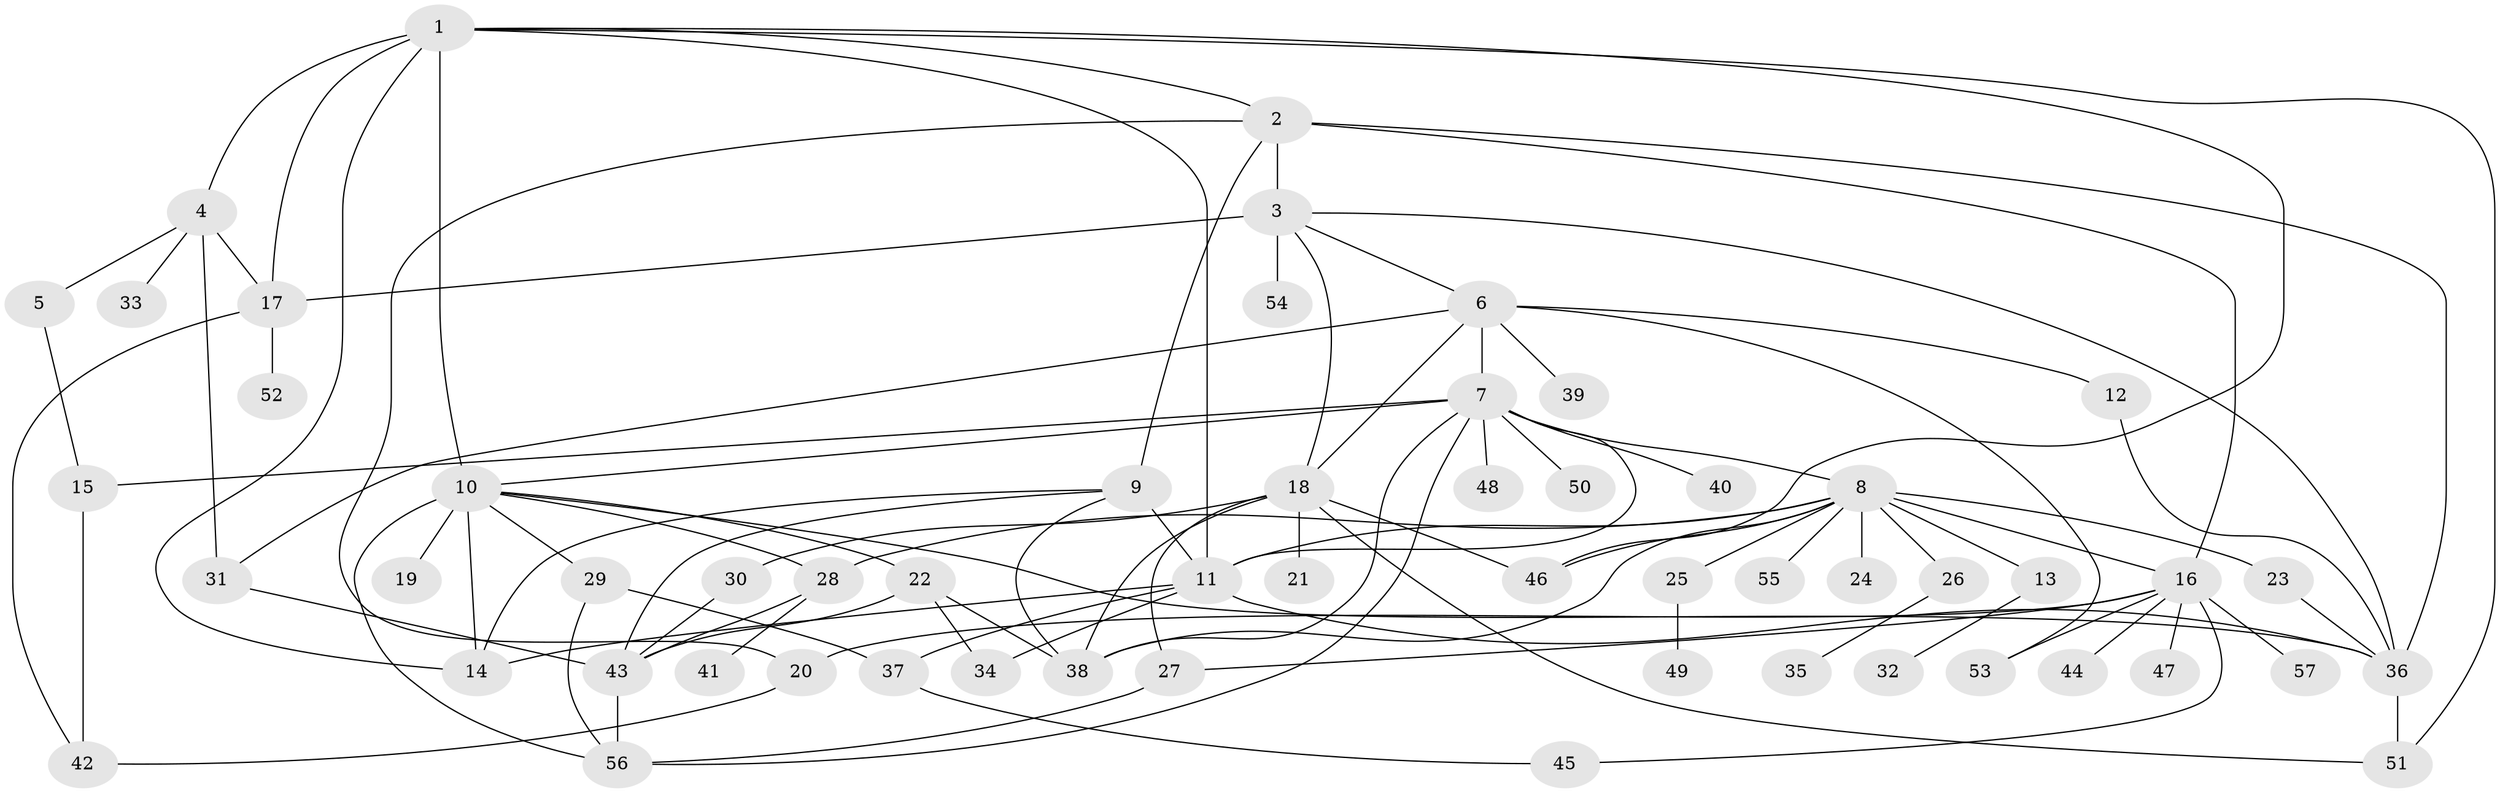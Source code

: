 // original degree distribution, {10: 0.008771929824561403, 9: 0.03508771929824561, 5: 0.02631578947368421, 4: 0.08771929824561403, 12: 0.008771929824561403, 15: 0.008771929824561403, 11: 0.017543859649122806, 14: 0.008771929824561403, 2: 0.21929824561403508, 3: 0.12280701754385964, 8: 0.008771929824561403, 1: 0.41228070175438597, 6: 0.02631578947368421, 7: 0.008771929824561403}
// Generated by graph-tools (version 1.1) at 2025/35/03/09/25 02:35:52]
// undirected, 57 vertices, 99 edges
graph export_dot {
graph [start="1"]
  node [color=gray90,style=filled];
  1;
  2;
  3;
  4;
  5;
  6;
  7;
  8;
  9;
  10;
  11;
  12;
  13;
  14;
  15;
  16;
  17;
  18;
  19;
  20;
  21;
  22;
  23;
  24;
  25;
  26;
  27;
  28;
  29;
  30;
  31;
  32;
  33;
  34;
  35;
  36;
  37;
  38;
  39;
  40;
  41;
  42;
  43;
  44;
  45;
  46;
  47;
  48;
  49;
  50;
  51;
  52;
  53;
  54;
  55;
  56;
  57;
  1 -- 2 [weight=1.0];
  1 -- 4 [weight=2.0];
  1 -- 10 [weight=1.0];
  1 -- 11 [weight=2.0];
  1 -- 14 [weight=1.0];
  1 -- 17 [weight=2.0];
  1 -- 46 [weight=1.0];
  1 -- 51 [weight=1.0];
  2 -- 3 [weight=1.0];
  2 -- 9 [weight=1.0];
  2 -- 16 [weight=2.0];
  2 -- 20 [weight=2.0];
  2 -- 36 [weight=1.0];
  3 -- 6 [weight=1.0];
  3 -- 17 [weight=1.0];
  3 -- 18 [weight=1.0];
  3 -- 36 [weight=1.0];
  3 -- 54 [weight=2.0];
  4 -- 5 [weight=2.0];
  4 -- 17 [weight=1.0];
  4 -- 31 [weight=1.0];
  4 -- 33 [weight=1.0];
  5 -- 15 [weight=1.0];
  6 -- 7 [weight=1.0];
  6 -- 12 [weight=1.0];
  6 -- 18 [weight=1.0];
  6 -- 31 [weight=1.0];
  6 -- 39 [weight=1.0];
  6 -- 53 [weight=1.0];
  7 -- 8 [weight=1.0];
  7 -- 10 [weight=1.0];
  7 -- 11 [weight=1.0];
  7 -- 15 [weight=1.0];
  7 -- 38 [weight=1.0];
  7 -- 40 [weight=1.0];
  7 -- 48 [weight=1.0];
  7 -- 50 [weight=1.0];
  7 -- 56 [weight=1.0];
  8 -- 11 [weight=2.0];
  8 -- 13 [weight=1.0];
  8 -- 16 [weight=1.0];
  8 -- 23 [weight=1.0];
  8 -- 24 [weight=1.0];
  8 -- 25 [weight=1.0];
  8 -- 26 [weight=1.0];
  8 -- 28 [weight=1.0];
  8 -- 38 [weight=1.0];
  8 -- 46 [weight=1.0];
  8 -- 55 [weight=1.0];
  9 -- 11 [weight=5.0];
  9 -- 14 [weight=1.0];
  9 -- 38 [weight=1.0];
  9 -- 43 [weight=1.0];
  10 -- 14 [weight=1.0];
  10 -- 19 [weight=4.0];
  10 -- 22 [weight=1.0];
  10 -- 28 [weight=1.0];
  10 -- 29 [weight=1.0];
  10 -- 36 [weight=1.0];
  10 -- 56 [weight=1.0];
  11 -- 14 [weight=1.0];
  11 -- 34 [weight=1.0];
  11 -- 36 [weight=1.0];
  11 -- 37 [weight=1.0];
  12 -- 36 [weight=1.0];
  13 -- 32 [weight=1.0];
  15 -- 42 [weight=1.0];
  16 -- 20 [weight=1.0];
  16 -- 27 [weight=1.0];
  16 -- 44 [weight=1.0];
  16 -- 45 [weight=1.0];
  16 -- 47 [weight=1.0];
  16 -- 53 [weight=1.0];
  16 -- 57 [weight=1.0];
  17 -- 42 [weight=1.0];
  17 -- 52 [weight=2.0];
  18 -- 21 [weight=1.0];
  18 -- 27 [weight=1.0];
  18 -- 30 [weight=1.0];
  18 -- 38 [weight=1.0];
  18 -- 46 [weight=1.0];
  18 -- 51 [weight=1.0];
  20 -- 42 [weight=1.0];
  22 -- 34 [weight=2.0];
  22 -- 38 [weight=1.0];
  22 -- 43 [weight=1.0];
  23 -- 36 [weight=1.0];
  25 -- 49 [weight=1.0];
  26 -- 35 [weight=1.0];
  27 -- 56 [weight=1.0];
  28 -- 41 [weight=1.0];
  28 -- 43 [weight=1.0];
  29 -- 37 [weight=2.0];
  29 -- 56 [weight=1.0];
  30 -- 43 [weight=1.0];
  31 -- 43 [weight=3.0];
  36 -- 51 [weight=1.0];
  37 -- 45 [weight=1.0];
  43 -- 56 [weight=1.0];
}

